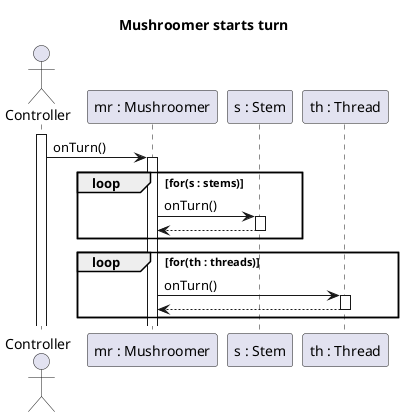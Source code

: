 @startuml Mushroomer starts turn

title Mushroomer starts turn

actor Controller
participant "mr : Mushroomer" as MR
participant "s : Stem" as S
participant "th : Thread" as TH

activate Controller
Controller -> MR : onTurn()
activate MR

loop for(s : stems)
    MR -> S : onTurn()
    activate S

    MR <-- S
    deactivate S
end

loop for(th : threads)
    MR -> TH : onTurn()
    activate TH

    MR <-- TH
    deactivate TH
end


@enduml